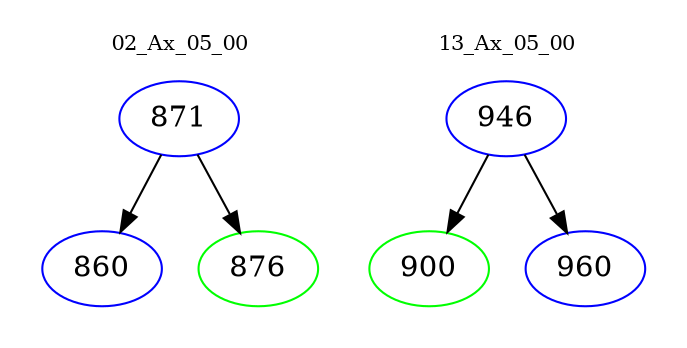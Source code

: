 digraph{
subgraph cluster_0 {
color = white
label = "02_Ax_05_00";
fontsize=10;
T0_871 [label="871", color="blue"]
T0_871 -> T0_860 [color="black"]
T0_860 [label="860", color="blue"]
T0_871 -> T0_876 [color="black"]
T0_876 [label="876", color="green"]
}
subgraph cluster_1 {
color = white
label = "13_Ax_05_00";
fontsize=10;
T1_946 [label="946", color="blue"]
T1_946 -> T1_900 [color="black"]
T1_900 [label="900", color="green"]
T1_946 -> T1_960 [color="black"]
T1_960 [label="960", color="blue"]
}
}
